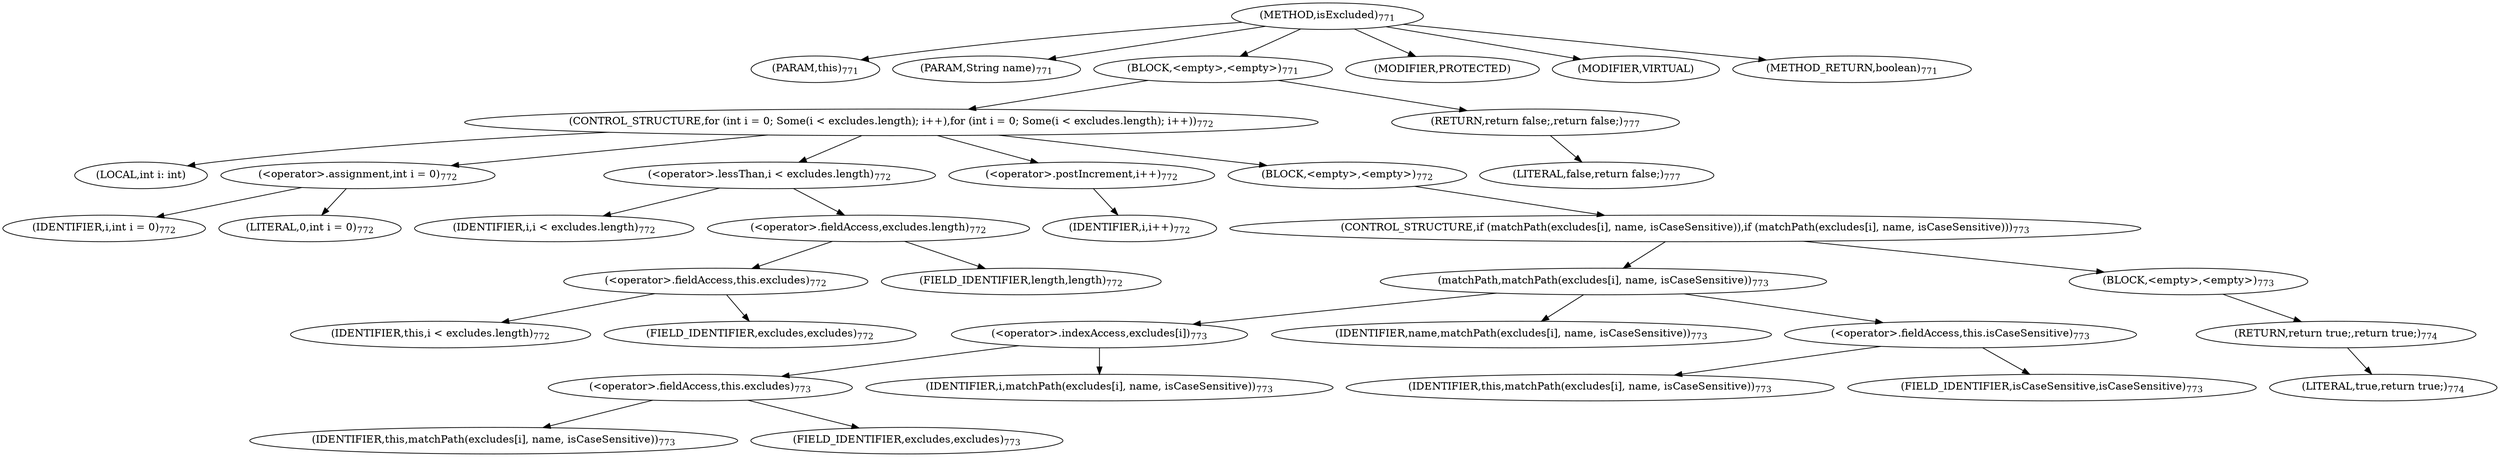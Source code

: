 digraph "isExcluded" {  
"1261" [label = <(METHOD,isExcluded)<SUB>771</SUB>> ]
"1262" [label = <(PARAM,this)<SUB>771</SUB>> ]
"1263" [label = <(PARAM,String name)<SUB>771</SUB>> ]
"1264" [label = <(BLOCK,&lt;empty&gt;,&lt;empty&gt;)<SUB>771</SUB>> ]
"1265" [label = <(CONTROL_STRUCTURE,for (int i = 0; Some(i &lt; excludes.length); i++),for (int i = 0; Some(i &lt; excludes.length); i++))<SUB>772</SUB>> ]
"1266" [label = <(LOCAL,int i: int)> ]
"1267" [label = <(&lt;operator&gt;.assignment,int i = 0)<SUB>772</SUB>> ]
"1268" [label = <(IDENTIFIER,i,int i = 0)<SUB>772</SUB>> ]
"1269" [label = <(LITERAL,0,int i = 0)<SUB>772</SUB>> ]
"1270" [label = <(&lt;operator&gt;.lessThan,i &lt; excludes.length)<SUB>772</SUB>> ]
"1271" [label = <(IDENTIFIER,i,i &lt; excludes.length)<SUB>772</SUB>> ]
"1272" [label = <(&lt;operator&gt;.fieldAccess,excludes.length)<SUB>772</SUB>> ]
"1273" [label = <(&lt;operator&gt;.fieldAccess,this.excludes)<SUB>772</SUB>> ]
"1274" [label = <(IDENTIFIER,this,i &lt; excludes.length)<SUB>772</SUB>> ]
"1275" [label = <(FIELD_IDENTIFIER,excludes,excludes)<SUB>772</SUB>> ]
"1276" [label = <(FIELD_IDENTIFIER,length,length)<SUB>772</SUB>> ]
"1277" [label = <(&lt;operator&gt;.postIncrement,i++)<SUB>772</SUB>> ]
"1278" [label = <(IDENTIFIER,i,i++)<SUB>772</SUB>> ]
"1279" [label = <(BLOCK,&lt;empty&gt;,&lt;empty&gt;)<SUB>772</SUB>> ]
"1280" [label = <(CONTROL_STRUCTURE,if (matchPath(excludes[i], name, isCaseSensitive)),if (matchPath(excludes[i], name, isCaseSensitive)))<SUB>773</SUB>> ]
"1281" [label = <(matchPath,matchPath(excludes[i], name, isCaseSensitive))<SUB>773</SUB>> ]
"1282" [label = <(&lt;operator&gt;.indexAccess,excludes[i])<SUB>773</SUB>> ]
"1283" [label = <(&lt;operator&gt;.fieldAccess,this.excludes)<SUB>773</SUB>> ]
"1284" [label = <(IDENTIFIER,this,matchPath(excludes[i], name, isCaseSensitive))<SUB>773</SUB>> ]
"1285" [label = <(FIELD_IDENTIFIER,excludes,excludes)<SUB>773</SUB>> ]
"1286" [label = <(IDENTIFIER,i,matchPath(excludes[i], name, isCaseSensitive))<SUB>773</SUB>> ]
"1287" [label = <(IDENTIFIER,name,matchPath(excludes[i], name, isCaseSensitive))<SUB>773</SUB>> ]
"1288" [label = <(&lt;operator&gt;.fieldAccess,this.isCaseSensitive)<SUB>773</SUB>> ]
"1289" [label = <(IDENTIFIER,this,matchPath(excludes[i], name, isCaseSensitive))<SUB>773</SUB>> ]
"1290" [label = <(FIELD_IDENTIFIER,isCaseSensitive,isCaseSensitive)<SUB>773</SUB>> ]
"1291" [label = <(BLOCK,&lt;empty&gt;,&lt;empty&gt;)<SUB>773</SUB>> ]
"1292" [label = <(RETURN,return true;,return true;)<SUB>774</SUB>> ]
"1293" [label = <(LITERAL,true,return true;)<SUB>774</SUB>> ]
"1294" [label = <(RETURN,return false;,return false;)<SUB>777</SUB>> ]
"1295" [label = <(LITERAL,false,return false;)<SUB>777</SUB>> ]
"1296" [label = <(MODIFIER,PROTECTED)> ]
"1297" [label = <(MODIFIER,VIRTUAL)> ]
"1298" [label = <(METHOD_RETURN,boolean)<SUB>771</SUB>> ]
  "1261" -> "1262" 
  "1261" -> "1263" 
  "1261" -> "1264" 
  "1261" -> "1296" 
  "1261" -> "1297" 
  "1261" -> "1298" 
  "1264" -> "1265" 
  "1264" -> "1294" 
  "1265" -> "1266" 
  "1265" -> "1267" 
  "1265" -> "1270" 
  "1265" -> "1277" 
  "1265" -> "1279" 
  "1267" -> "1268" 
  "1267" -> "1269" 
  "1270" -> "1271" 
  "1270" -> "1272" 
  "1272" -> "1273" 
  "1272" -> "1276" 
  "1273" -> "1274" 
  "1273" -> "1275" 
  "1277" -> "1278" 
  "1279" -> "1280" 
  "1280" -> "1281" 
  "1280" -> "1291" 
  "1281" -> "1282" 
  "1281" -> "1287" 
  "1281" -> "1288" 
  "1282" -> "1283" 
  "1282" -> "1286" 
  "1283" -> "1284" 
  "1283" -> "1285" 
  "1288" -> "1289" 
  "1288" -> "1290" 
  "1291" -> "1292" 
  "1292" -> "1293" 
  "1294" -> "1295" 
}
